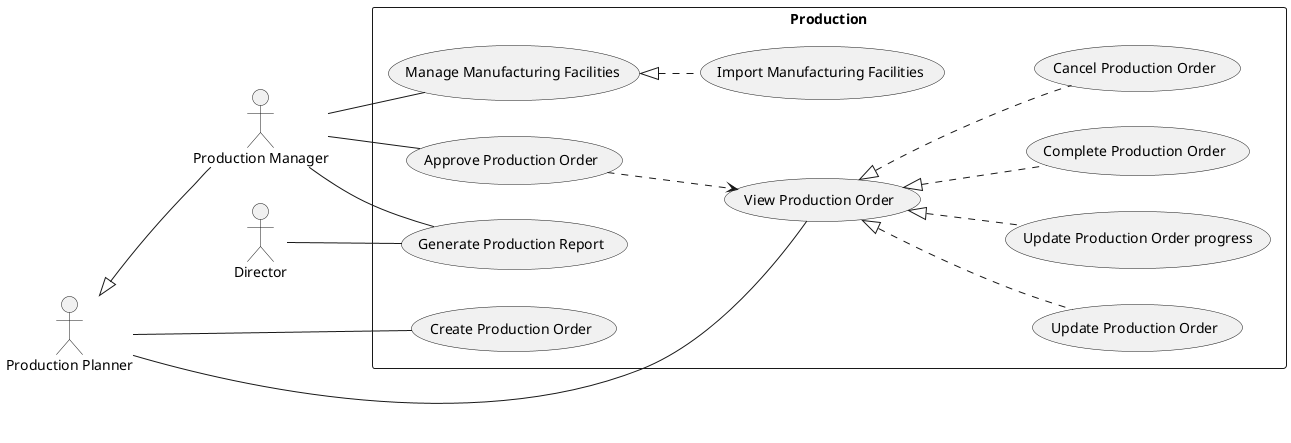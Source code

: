 @startuml production
left to right direction

:Production Planner: as pp
:Production Manager: as pm
pp <|-- pm

:Director: as d

rectangle Production {
  pp -- (View Production Order)
  pp -- (Create Production Order)
  (View Production Order) <|.. (Update Production Order)
  (View Production Order) <|.. (Update Production Order progress)
  (View Production Order) <|.. (Complete Production Order)
  (View Production Order) <|.. (Cancel Production Order)

  pm -- (Approve Production Order)
  (Approve Production Order) ..> (View Production Order)

  pm -- (Manage Manufacturing Facilities)
  (Manage Manufacturing Facilities) <|.. (Import Manufacturing Facilities)
  pm -- (Generate Production Report)
  d -- (Generate Production Report)
}
@enduml